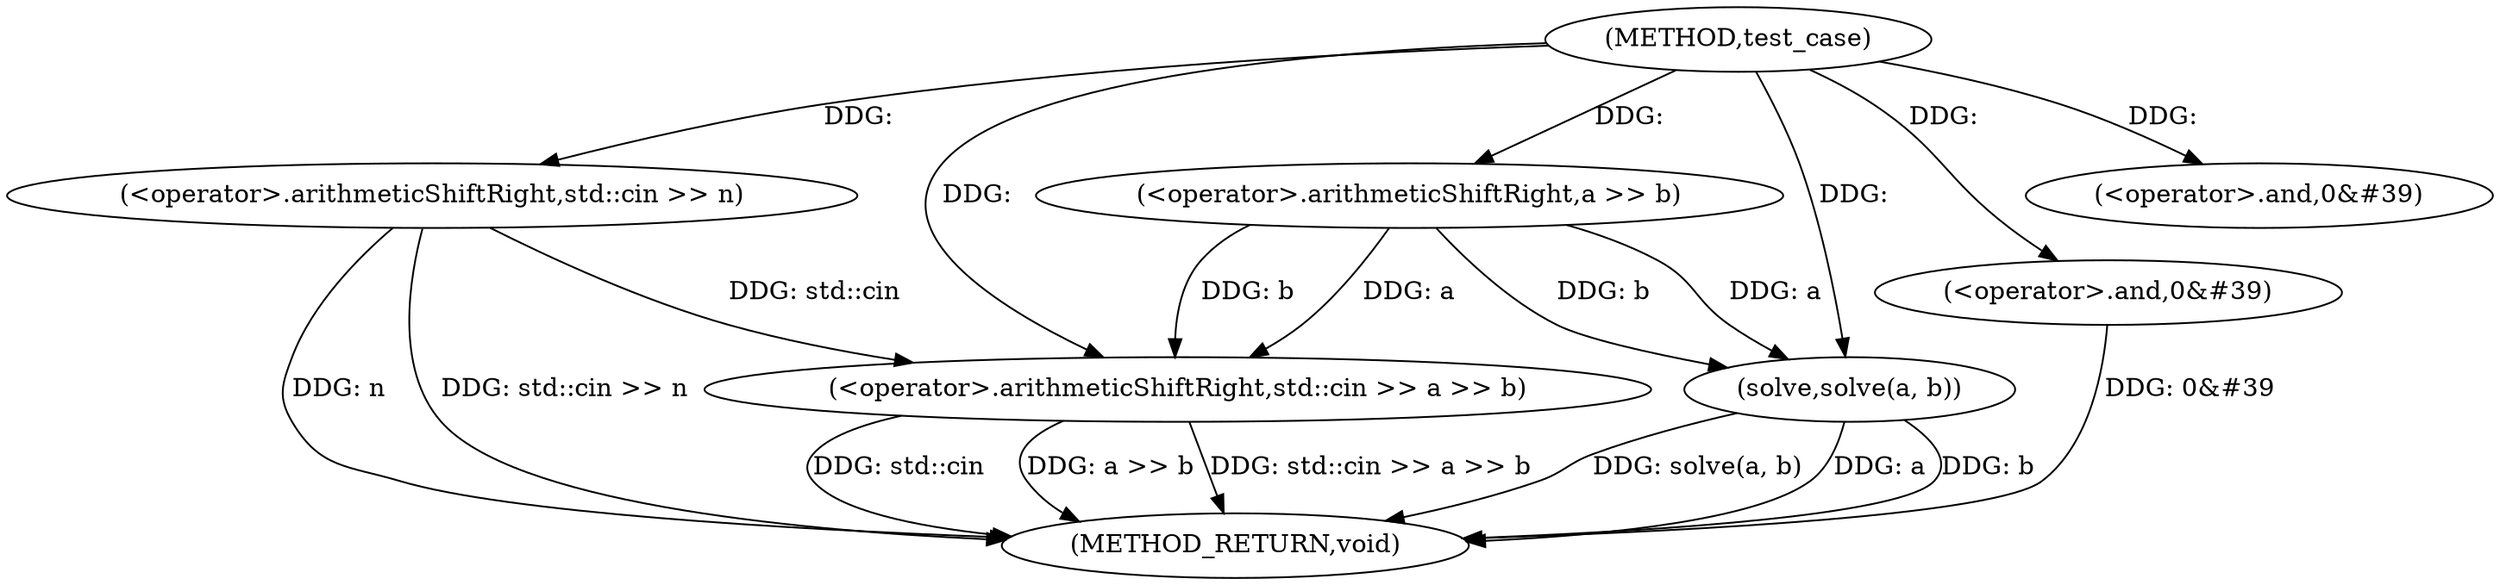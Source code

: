digraph "test_case" {  
"1000184" [label = "(METHOD,test_case)" ]
"1000210" [label = "(METHOD_RETURN,void)" ]
"1000187" [label = "(<operator>.arithmeticShiftRight,std::cin >> n)" ]
"1000192" [label = "(<operator>.arithmeticShiftRight,std::cin >> a >> b)" ]
"1000199" [label = "(<operator>.and,0&#39)" ]
"1000204" [label = "(<operator>.and,0&#39)" ]
"1000207" [label = "(solve,solve(a, b))" ]
"1000194" [label = "(<operator>.arithmeticShiftRight,a >> b)" ]
  "1000187" -> "1000210"  [ label = "DDG: n"] 
  "1000187" -> "1000210"  [ label = "DDG: std::cin >> n"] 
  "1000192" -> "1000210"  [ label = "DDG: std::cin"] 
  "1000192" -> "1000210"  [ label = "DDG: a >> b"] 
  "1000192" -> "1000210"  [ label = "DDG: std::cin >> a >> b"] 
  "1000204" -> "1000210"  [ label = "DDG: 0&#39"] 
  "1000207" -> "1000210"  [ label = "DDG: a"] 
  "1000207" -> "1000210"  [ label = "DDG: b"] 
  "1000207" -> "1000210"  [ label = "DDG: solve(a, b)"] 
  "1000184" -> "1000187"  [ label = "DDG: "] 
  "1000187" -> "1000192"  [ label = "DDG: std::cin"] 
  "1000184" -> "1000192"  [ label = "DDG: "] 
  "1000194" -> "1000192"  [ label = "DDG: a"] 
  "1000194" -> "1000192"  [ label = "DDG: b"] 
  "1000184" -> "1000199"  [ label = "DDG: "] 
  "1000184" -> "1000204"  [ label = "DDG: "] 
  "1000194" -> "1000207"  [ label = "DDG: a"] 
  "1000184" -> "1000207"  [ label = "DDG: "] 
  "1000194" -> "1000207"  [ label = "DDG: b"] 
  "1000184" -> "1000194"  [ label = "DDG: "] 
}
